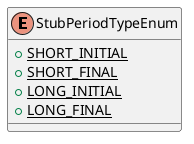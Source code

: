 @startuml

    enum StubPeriodTypeEnum [[StubPeriodTypeEnum.html]] {
        {static} +SHORT_INITIAL
        {static} +SHORT_FINAL
        {static} +LONG_INITIAL
        {static} +LONG_FINAL
    }

@enduml

